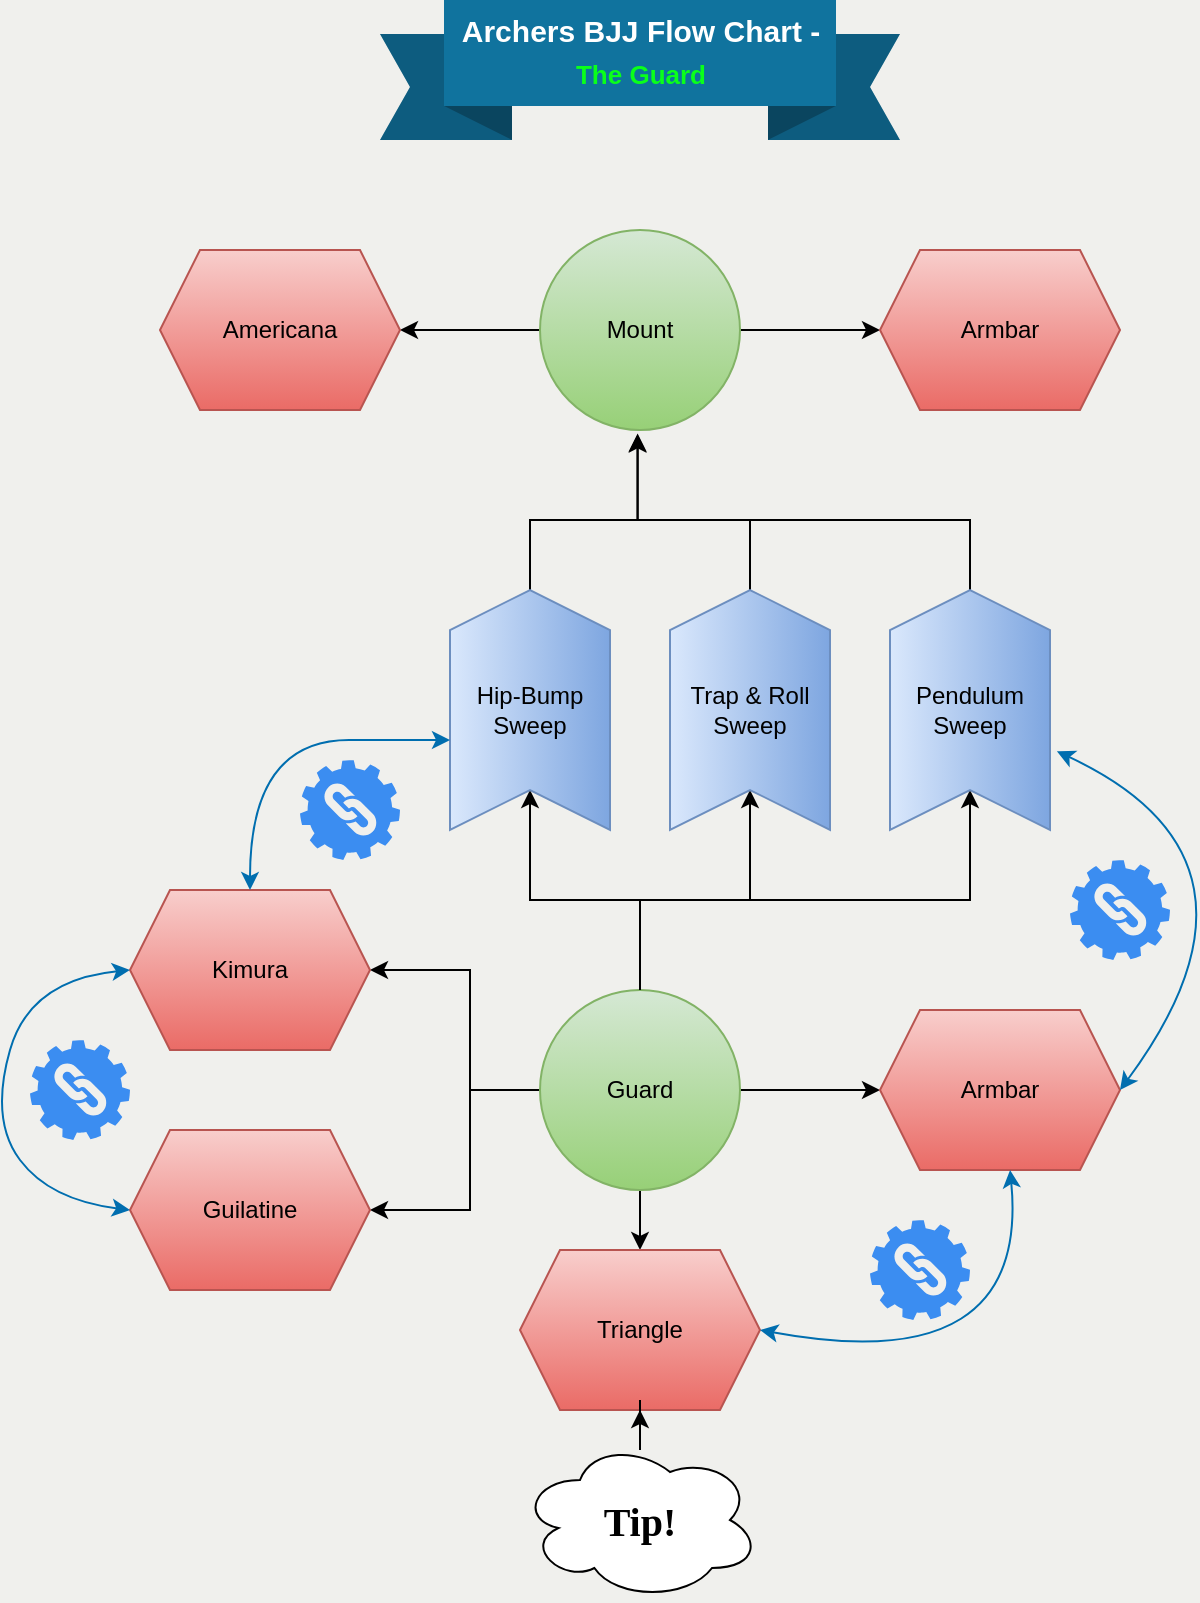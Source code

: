 <mxfile version="20.2.8" type="google" pages="2"><diagram id="RHRc06o90B0G3YN6aEEO" name="Page-1"><mxGraphModel grid="1" page="1" gridSize="10" guides="1" tooltips="1" connect="1" arrows="1" fold="1" pageScale="1" pageWidth="850" pageHeight="1100" background="#F0F0ED" math="0" shadow="0"><root><mxCell id="0"/><mxCell id="1" parent="0"/><mxCell id="kUcw-zfCLFSHsj6Chycs-20" value="" style="edgeStyle=orthogonalEdgeStyle;rounded=0;orthogonalLoop=1;jettySize=auto;html=1;sketch=0;" edge="1" parent="1" source="kUcw-zfCLFSHsj6Chycs-16" target="kUcw-zfCLFSHsj6Chycs-19"><mxGeometry relative="1" as="geometry"/></mxCell><mxCell id="kUcw-zfCLFSHsj6Chycs-22" value="" style="edgeStyle=orthogonalEdgeStyle;rounded=0;orthogonalLoop=1;jettySize=auto;html=1;sketch=0;" edge="1" parent="1" source="kUcw-zfCLFSHsj6Chycs-16" target="kUcw-zfCLFSHsj6Chycs-21"><mxGeometry relative="1" as="geometry"/></mxCell><mxCell id="kUcw-zfCLFSHsj6Chycs-24" value="" style="edgeStyle=orthogonalEdgeStyle;rounded=0;orthogonalLoop=1;jettySize=auto;html=1;entryX=1;entryY=0.5;entryDx=0;entryDy=0;sketch=0;" edge="1" parent="1" source="kUcw-zfCLFSHsj6Chycs-16" target="kUcw-zfCLFSHsj6Chycs-23"><mxGeometry relative="1" as="geometry"><Array as="points"><mxPoint x="340" y="685"/><mxPoint x="340" y="745"/></Array></mxGeometry></mxCell><mxCell id="kUcw-zfCLFSHsj6Chycs-30" value="" style="edgeStyle=orthogonalEdgeStyle;rounded=0;orthogonalLoop=1;jettySize=auto;html=1;sketch=0;" edge="1" parent="1" source="kUcw-zfCLFSHsj6Chycs-16" target="kUcw-zfCLFSHsj6Chycs-17"><mxGeometry relative="1" as="geometry"><Array as="points"><mxPoint x="425" y="590"/><mxPoint x="370" y="590"/></Array></mxGeometry></mxCell><UserObject label="Guard" link="https://www.youtube.com/watch?v=URGwWYwdoAs" linkTarget="_blank" id="kUcw-zfCLFSHsj6Chycs-16"><mxCell style="ellipse;whiteSpace=wrap;html=1;aspect=fixed;fillColor=#d5e8d4;strokeColor=#82b366;gradientColor=#97d077;sketch=0;" vertex="1" parent="1"><mxGeometry x="375" y="635" width="100" height="100" as="geometry"/></mxCell></UserObject><mxCell id="kUcw-zfCLFSHsj6Chycs-32" value="" style="edgeStyle=orthogonalEdgeStyle;rounded=0;orthogonalLoop=1;jettySize=auto;html=1;exitX=0.5;exitY=0;exitDx=0;exitDy=0;entryX=0;entryY=0.5;entryDx=0;entryDy=0;sketch=0;" edge="1" parent="1" source="kUcw-zfCLFSHsj6Chycs-16" target="kUcw-zfCLFSHsj6Chycs-31"><mxGeometry relative="1" as="geometry"><mxPoint x="430" y="635" as="sourcePoint"/><Array as="points"><mxPoint x="425" y="590"/><mxPoint x="480" y="590"/></Array></mxGeometry></mxCell><mxCell id="kUcw-zfCLFSHsj6Chycs-46" value="" style="edgeStyle=orthogonalEdgeStyle;rounded=0;orthogonalLoop=1;jettySize=auto;html=1;startArrow=none;startFill=0;entryX=0.488;entryY=1.022;entryDx=0;entryDy=0;entryPerimeter=0;sketch=0;" edge="1" parent="1" source="kUcw-zfCLFSHsj6Chycs-17" target="kUcw-zfCLFSHsj6Chycs-42"><mxGeometry relative="1" as="geometry"><mxPoint x="420" y="235" as="targetPoint"/><Array as="points"><mxPoint x="370" y="400"/><mxPoint x="424" y="400"/></Array></mxGeometry></mxCell><UserObject label="Hip-Bump Sweep" link="https://www.youtube.com/watch?v=86eSdQYSjxA" linkTarget="_blank" id="kUcw-zfCLFSHsj6Chycs-17"><mxCell style="shape=step;perimeter=stepPerimeter;whiteSpace=wrap;html=1;fixedSize=1;direction=north;fillColor=#dae8fc;gradientColor=#7ea6e0;strokeColor=#6c8ebf;sketch=0;" vertex="1" parent="1"><mxGeometry x="330" y="435" width="80" height="120" as="geometry"/></mxCell></UserObject><mxCell id="YJ8gG106QdiJnMOYsoUm-4" value="" style="edgeStyle=orthogonalEdgeStyle;rounded=0;orthogonalLoop=1;jettySize=auto;html=1;fontFamily=Garamond;fontSize=20;startArrow=none;startFill=0;" edge="1" parent="1" target="YJ8gG106QdiJnMOYsoUm-3"><mxGeometry relative="1" as="geometry"><mxPoint x="479.786" y="590" as="sourcePoint"/><Array as="points"><mxPoint x="590" y="590"/></Array></mxGeometry></mxCell><UserObject label="Armbar" link="https://www.youtube.com/watch?v=pQ43Oy5k9yQ" linkTarget="_blank" id="kUcw-zfCLFSHsj6Chycs-19"><mxCell style="shape=hexagon;perimeter=hexagonPerimeter2;whiteSpace=wrap;html=1;fixedSize=1;fillColor=#f8cecc;gradientColor=#ea6b66;strokeColor=#b85450;sketch=0;" vertex="1" parent="1"><mxGeometry x="545" y="645" width="120" height="80" as="geometry"/></mxCell></UserObject><UserObject label="Triangle" link="https://www.youtube.com/watch?v=LDE0fkzZT6I&amp;t=1s" linkTarget="_blank" id="kUcw-zfCLFSHsj6Chycs-21"><mxCell style="shape=hexagon;perimeter=hexagonPerimeter2;whiteSpace=wrap;html=1;fixedSize=1;fillColor=#f8cecc;gradientColor=#ea6b66;strokeColor=#b85450;sketch=0;" vertex="1" parent="1"><mxGeometry x="365" y="765" width="120" height="80" as="geometry"/></mxCell></UserObject><mxCell id="kUcw-zfCLFSHsj6Chycs-26" value="" style="edgeStyle=orthogonalEdgeStyle;rounded=0;orthogonalLoop=1;jettySize=auto;html=1;entryX=1;entryY=0.5;entryDx=0;entryDy=0;sketch=0;" edge="1" parent="1" target="kUcw-zfCLFSHsj6Chycs-25"><mxGeometry relative="1" as="geometry"><mxPoint x="370" y="685" as="sourcePoint"/><mxPoint x="290" y="625" as="targetPoint"/><Array as="points"><mxPoint x="340" y="685"/><mxPoint x="340" y="625"/></Array></mxGeometry></mxCell><UserObject label="Guilatine" link="https://www.youtube.com/watch?v=UbcqJETDUY8" linkTarget="_blank" id="kUcw-zfCLFSHsj6Chycs-23"><mxCell style="shape=hexagon;perimeter=hexagonPerimeter2;whiteSpace=wrap;html=1;fixedSize=1;fillColor=#f8cecc;gradientColor=#ea6b66;strokeColor=#b85450;sketch=0;" vertex="1" parent="1"><mxGeometry x="170" y="705" width="120" height="80" as="geometry"/></mxCell></UserObject><UserObject label="Kimura" link="https://www.youtube.com/watch?v=mVkKOPNGvjA" id="kUcw-zfCLFSHsj6Chycs-25"><mxCell style="shape=hexagon;perimeter=hexagonPerimeter2;whiteSpace=wrap;html=1;fixedSize=1;fillColor=#f8cecc;gradientColor=#ea6b66;strokeColor=#b85450;sketch=0;" vertex="1" parent="1"><mxGeometry x="170" y="585" width="120" height="80" as="geometry"/></mxCell></UserObject><mxCell id="kUcw-zfCLFSHsj6Chycs-44" value="" style="edgeStyle=orthogonalEdgeStyle;rounded=0;orthogonalLoop=1;jettySize=auto;html=1;startArrow=none;startFill=0;entryX=0.488;entryY=1.017;entryDx=0;entryDy=0;entryPerimeter=0;sketch=0;" edge="1" parent="1" source="kUcw-zfCLFSHsj6Chycs-31" target="kUcw-zfCLFSHsj6Chycs-42"><mxGeometry relative="1" as="geometry"><mxPoint x="430" y="235" as="targetPoint"/><Array as="points"><mxPoint x="480" y="400"/><mxPoint x="424" y="400"/></Array></mxGeometry></mxCell><UserObject label="Trap &amp;amp; Roll Sweep" linkTarget="_blank" link="https://www.youtube.com/watch?v=NkUO9Gw5S1s" id="kUcw-zfCLFSHsj6Chycs-31"><mxCell style="shape=step;perimeter=stepPerimeter;whiteSpace=wrap;html=1;fixedSize=1;direction=north;fillColor=#dae8fc;gradientColor=#7ea6e0;strokeColor=#6c8ebf;sketch=0;" vertex="1" parent="1"><mxGeometry x="440" y="435" width="80" height="120" as="geometry"/></mxCell></UserObject><mxCell id="kUcw-zfCLFSHsj6Chycs-40" value="" style="endArrow=classic;html=1;exitX=0.5;exitY=0;exitDx=0;exitDy=0;startArrow=classic;startFill=1;fillColor=#1ba1e2;strokeColor=#006EAF;sketch=0;curved=1;edgeStyle=orthogonalEdgeStyle;" edge="1" parent="1" source="kUcw-zfCLFSHsj6Chycs-25"><mxGeometry width="50" height="50" relative="1" as="geometry"><mxPoint x="330" y="595" as="sourcePoint"/><mxPoint x="330" y="510" as="targetPoint"/><Array as="points"><mxPoint x="230" y="510"/><mxPoint x="329" y="510"/></Array></mxGeometry></mxCell><mxCell id="kUcw-zfCLFSHsj6Chycs-41" value="" style="curved=1;endArrow=classic;html=1;rounded=0;exitX=1;exitY=0.5;exitDx=0;exitDy=0;startArrow=classic;startFill=1;fillColor=#1ba1e2;strokeColor=#006EAF;entryX=0.542;entryY=1;entryDx=0;entryDy=0;entryPerimeter=0;sketch=0;" edge="1" parent="1" source="kUcw-zfCLFSHsj6Chycs-21" target="kUcw-zfCLFSHsj6Chycs-19"><mxGeometry width="50" height="50" relative="1" as="geometry"><mxPoint x="610" y="855" as="sourcePoint"/><mxPoint x="610" y="735" as="targetPoint"/><Array as="points"><mxPoint x="620" y="830"/></Array></mxGeometry></mxCell><mxCell id="kUcw-zfCLFSHsj6Chycs-48" value="" style="edgeStyle=orthogonalEdgeStyle;rounded=0;orthogonalLoop=1;jettySize=auto;html=1;startArrow=none;startFill=0;sketch=0;" edge="1" parent="1" source="kUcw-zfCLFSHsj6Chycs-42" target="kUcw-zfCLFSHsj6Chycs-47"><mxGeometry relative="1" as="geometry"/></mxCell><mxCell id="kUcw-zfCLFSHsj6Chycs-50" value="" style="edgeStyle=orthogonalEdgeStyle;rounded=0;orthogonalLoop=1;jettySize=auto;html=1;startArrow=none;startFill=0;sketch=0;" edge="1" parent="1" source="kUcw-zfCLFSHsj6Chycs-42" target="kUcw-zfCLFSHsj6Chycs-49"><mxGeometry relative="1" as="geometry"/></mxCell><UserObject label="Mount" link="https://www.youtube.com/watch?v=kft2AkvKhWU" id="kUcw-zfCLFSHsj6Chycs-42"><mxCell style="ellipse;whiteSpace=wrap;html=1;aspect=fixed;fillColor=#d5e8d4;strokeColor=#82b366;gradientColor=#97d077;sketch=0;" vertex="1" parent="1"><mxGeometry x="375" y="255" width="100" height="100" as="geometry"/></mxCell></UserObject><UserObject label="Armbar" link="https://www.youtube.com/watch?v=GshEzcqlUbY&amp;t=29s" linkTarget="_blank" id="kUcw-zfCLFSHsj6Chycs-47"><mxCell style="shape=hexagon;perimeter=hexagonPerimeter2;whiteSpace=wrap;html=1;fixedSize=1;fillColor=#f8cecc;strokeColor=#b85450;gradientColor=#ea6b66;sketch=0;" vertex="1" parent="1"><mxGeometry x="545" y="265" width="120" height="80" as="geometry"/></mxCell></UserObject><UserObject label="Americana" link="https://www.youtube.com/watch?v=YMKhFGgSP7c" id="kUcw-zfCLFSHsj6Chycs-49"><mxCell style="shape=hexagon;perimeter=hexagonPerimeter2;whiteSpace=wrap;html=1;fixedSize=1;fillColor=#f8cecc;strokeColor=#b85450;gradientColor=#ea6b66;sketch=0;" vertex="1" parent="1"><mxGeometry x="185" y="265" width="120" height="80" as="geometry"/></mxCell></UserObject><mxCell id="kUcw-zfCLFSHsj6Chycs-51" value="&lt;font style=&quot;&quot;&gt;&lt;font style=&quot;font-size: 15px;&quot;&gt;Archers BJJ Flow Chart - &lt;/font&gt;&lt;font style=&quot;font-size: 13px;&quot; color=&quot;#0aff1b&quot;&gt;&lt;br&gt;&lt;/font&gt;&lt;/font&gt;&lt;p style=&quot;line-height: 0; font-size: 13px;&quot;&gt;&lt;font style=&quot;font-size: 13px;&quot; color=&quot;#0aff1b&quot;&gt;The Guard&lt;/font&gt;&lt;/p&gt;" style="html=1;shape=mxgraph.infographic.banner;dx=32;dy=17;notch=15;fillColor=#10739E;strokeColor=none;align=center;verticalAlign=middle;fontColor=#ffffff;fontSize=14;fontStyle=1;spacingBottom=15;sketch=0;" vertex="1" parent="1"><mxGeometry x="295" y="140" width="260" height="70" as="geometry"/></mxCell><mxCell id="kUcw-zfCLFSHsj6Chycs-52" value="" style="curved=1;endArrow=classic;html=1;rounded=0;exitX=0;exitY=0.5;exitDx=0;exitDy=0;startArrow=classic;startFill=1;fillColor=#1ba1e2;strokeColor=#006EAF;entryX=0;entryY=0.5;entryDx=0;entryDy=0;sketch=0;" edge="1" parent="1" source="kUcw-zfCLFSHsj6Chycs-23" target="kUcw-zfCLFSHsj6Chycs-25"><mxGeometry width="50" height="50" relative="1" as="geometry"><mxPoint x="60" y="709.0" as="sourcePoint"/><mxPoint x="158.8" y="625.36" as="targetPoint"/><Array as="points"><mxPoint x="130" y="740"/><mxPoint x="100" y="700"/><mxPoint x="120" y="630"/></Array></mxGeometry></mxCell><UserObject label="" link="https://www.youtube.com/watch?v=CCos35cv5T8" linkTarget="_blank" id="kUcw-zfCLFSHsj6Chycs-54"><mxCell style="sketch=0;html=1;aspect=fixed;strokeColor=none;shadow=0;align=center;verticalAlign=top;fillColor=#3B8DF1;shape=mxgraph.gcp2.gear_chain;fontSize=16;" vertex="1" parent="1"><mxGeometry x="255" y="520" width="50" height="50" as="geometry"/></mxCell></UserObject><UserObject label="" linkTarget="_blank" link="https://www.youtube.com/watch?v=58ItAArEM4s" id="kUcw-zfCLFSHsj6Chycs-56"><mxCell style="sketch=0;html=1;aspect=fixed;strokeColor=none;shadow=0;align=center;verticalAlign=top;fillColor=#3B8DF1;shape=mxgraph.gcp2.gear_chain;fontSize=16;" vertex="1" parent="1"><mxGeometry x="640" y="570" width="50" height="50" as="geometry"/></mxCell></UserObject><UserObject label="" link="https://www.youtube.com/watch?v=D6wtlUA6-O0&amp;t=169s" linkTarget="_blank" id="hy_vwSvZdr9eCX5FRuw0-1"><mxCell style="sketch=0;html=1;aspect=fixed;strokeColor=none;shadow=0;align=center;verticalAlign=top;fillColor=#3B8DF1;shape=mxgraph.gcp2.gear_chain;fontSize=16;" vertex="1" parent="1"><mxGeometry x="120" y="660" width="50" height="50" as="geometry"/></mxCell></UserObject><mxCell id="YJ8gG106QdiJnMOYsoUm-2" value="" style="edgeStyle=orthogonalEdgeStyle;rounded=0;orthogonalLoop=1;jettySize=auto;html=1;" edge="1" parent="1" source="YJ8gG106QdiJnMOYsoUm-1" target="kUcw-zfCLFSHsj6Chycs-21"><mxGeometry relative="1" as="geometry"/></mxCell><UserObject label="&lt;font style=&quot;font-size: 20px;&quot;&gt;&lt;b&gt;Tip!&lt;/b&gt;&lt;/font&gt;" link="https://www.youtube.com/watch?v=-8uhoxoGwwc" linkTarget="_blank" id="YJ8gG106QdiJnMOYsoUm-1"><mxCell style="ellipse;shape=cloud;whiteSpace=wrap;html=1;fontFamily=Garamond;" vertex="1" parent="1"><mxGeometry x="365" y="860" width="120" height="80" as="geometry"/></mxCell></UserObject><mxCell id="YJ8gG106QdiJnMOYsoUm-7" value="" style="edgeStyle=orthogonalEdgeStyle;rounded=0;orthogonalLoop=1;jettySize=auto;html=1;fontFamily=Garamond;fontSize=20;startArrow=none;startFill=0;endArrow=none;endFill=0;exitX=1;exitY=0.5;exitDx=0;exitDy=0;" edge="1" parent="1" source="YJ8gG106QdiJnMOYsoUm-3"><mxGeometry relative="1" as="geometry"><mxPoint x="480" y="400" as="targetPoint"/><Array as="points"><mxPoint x="590" y="400"/></Array></mxGeometry></mxCell><UserObject label="Pendulum Sweep" link="https://www.youtube.com/watch?v=SuVrbJk2k0E" linkTarget="_blank" id="YJ8gG106QdiJnMOYsoUm-3"><mxCell style="shape=step;perimeter=stepPerimeter;whiteSpace=wrap;html=1;fixedSize=1;fillColor=#dae8fc;strokeColor=#6c8ebf;gradientColor=#7ea6e0;sketch=0;direction=north;" vertex="1" parent="1"><mxGeometry x="550" y="435" width="80" height="120" as="geometry"/></mxCell></UserObject><UserObject label="" linkTarget="_blank" link="https://www.youtube.com/watch?v=tZa73s0RmAY&amp;t=282s" id="YJ8gG106QdiJnMOYsoUm-5"><mxCell style="sketch=0;html=1;aspect=fixed;strokeColor=none;shadow=0;align=center;verticalAlign=top;fillColor=#3B8DF1;shape=mxgraph.gcp2.gear_chain;fontSize=16;" vertex="1" parent="1"><mxGeometry x="540" y="750" width="50" height="50" as="geometry"/></mxCell></UserObject><mxCell id="YJ8gG106QdiJnMOYsoUm-6" value="" style="curved=1;endArrow=classic;html=1;rounded=0;exitX=1;exitY=0.5;exitDx=0;exitDy=0;startArrow=classic;startFill=1;fillColor=#1ba1e2;strokeColor=#006EAF;entryX=0.328;entryY=1.043;entryDx=0;entryDy=0;entryPerimeter=0;sketch=0;" edge="1" parent="1" source="kUcw-zfCLFSHsj6Chycs-19" target="YJ8gG106QdiJnMOYsoUm-3"><mxGeometry width="50" height="50" relative="1" as="geometry"><mxPoint x="665" y="680" as="sourcePoint"/><mxPoint x="790.04" y="600" as="targetPoint"/><Array as="points"><mxPoint x="750" y="570"/></Array></mxGeometry></mxCell></root></mxGraphModel></diagram><diagram id="DTny2gwIFkRl_x-Ey43Z" name="Page-2"><mxGraphModel grid="1" page="1" gridSize="10" guides="1" tooltips="1" connect="1" arrows="1" fold="1" pageScale="1" pageWidth="850" pageHeight="1100" math="0" shadow="0"><root><mxCell id="0"/><mxCell id="1" parent="0"/><mxCell id="uhjwbvN9iO-qEJg3BFRR-1" value="" style="edgeStyle=orthogonalEdgeStyle;rounded=0;orthogonalLoop=1;jettySize=auto;html=1;sketch=0;" edge="1" parent="1" source="uhjwbvN9iO-qEJg3BFRR-5" target="uhjwbvN9iO-qEJg3BFRR-10"><mxGeometry relative="1" as="geometry"/></mxCell><mxCell id="uhjwbvN9iO-qEJg3BFRR-2" value="" style="edgeStyle=orthogonalEdgeStyle;rounded=0;orthogonalLoop=1;jettySize=auto;html=1;sketch=0;" edge="1" parent="1" source="uhjwbvN9iO-qEJg3BFRR-5" target="uhjwbvN9iO-qEJg3BFRR-11"><mxGeometry relative="1" as="geometry"/></mxCell><mxCell id="uhjwbvN9iO-qEJg3BFRR-3" value="" style="edgeStyle=orthogonalEdgeStyle;rounded=0;orthogonalLoop=1;jettySize=auto;html=1;entryX=1;entryY=0.5;entryDx=0;entryDy=0;sketch=0;" edge="1" parent="1" source="uhjwbvN9iO-qEJg3BFRR-5" target="uhjwbvN9iO-qEJg3BFRR-13"><mxGeometry relative="1" as="geometry"><Array as="points"><mxPoint x="340" y="615"/><mxPoint x="340" y="675"/></Array></mxGeometry></mxCell><mxCell id="uhjwbvN9iO-qEJg3BFRR-4" value="" style="edgeStyle=orthogonalEdgeStyle;rounded=0;orthogonalLoop=1;jettySize=auto;html=1;sketch=0;" edge="1" parent="1" source="uhjwbvN9iO-qEJg3BFRR-5" target="uhjwbvN9iO-qEJg3BFRR-8"><mxGeometry relative="1" as="geometry"><Array as="points"><mxPoint x="425" y="520"/><mxPoint x="370" y="520"/></Array></mxGeometry></mxCell><UserObject label="Guard" link="https://www.youtube.com/watch?v=URGwWYwdoAs" linkTarget="_blank" id="uhjwbvN9iO-qEJg3BFRR-5"><mxCell style="ellipse;whiteSpace=wrap;html=1;aspect=fixed;fillColor=#d5e8d4;strokeColor=#82b366;gradientColor=#97d077;sketch=0;" vertex="1" parent="1"><mxGeometry x="375" y="565" width="100" height="100" as="geometry"/></mxCell></UserObject><mxCell id="uhjwbvN9iO-qEJg3BFRR-6" value="" style="edgeStyle=orthogonalEdgeStyle;rounded=0;orthogonalLoop=1;jettySize=auto;html=1;exitX=0.5;exitY=0;exitDx=0;exitDy=0;entryX=0;entryY=0.5;entryDx=0;entryDy=0;sketch=0;" edge="1" parent="1" source="uhjwbvN9iO-qEJg3BFRR-5" target="uhjwbvN9iO-qEJg3BFRR-16"><mxGeometry relative="1" as="geometry"><mxPoint x="430" y="565" as="sourcePoint"/><Array as="points"><mxPoint x="425" y="520"/><mxPoint x="480" y="520"/></Array></mxGeometry></mxCell><mxCell id="uhjwbvN9iO-qEJg3BFRR-7" value="" style="edgeStyle=orthogonalEdgeStyle;rounded=0;orthogonalLoop=1;jettySize=auto;html=1;startArrow=none;startFill=0;entryX=0.488;entryY=1.022;entryDx=0;entryDy=0;entryPerimeter=0;sketch=0;" edge="1" parent="1" source="uhjwbvN9iO-qEJg3BFRR-8" target="uhjwbvN9iO-qEJg3BFRR-21"><mxGeometry relative="1" as="geometry"><mxPoint x="420" y="165" as="targetPoint"/><Array as="points"><mxPoint x="370" y="330"/><mxPoint x="424" y="330"/></Array></mxGeometry></mxCell><UserObject label="Hip-Bump Sweep" link="https://www.youtube.com/watch?v=86eSdQYSjxA" linkTarget="_blank" id="uhjwbvN9iO-qEJg3BFRR-8"><mxCell style="shape=step;perimeter=stepPerimeter;whiteSpace=wrap;html=1;fixedSize=1;direction=north;fillColor=#dae8fc;gradientColor=#7ea6e0;strokeColor=#6c8ebf;sketch=0;" vertex="1" parent="1"><mxGeometry x="330" y="365" width="80" height="120" as="geometry"/></mxCell></UserObject><mxCell id="uhjwbvN9iO-qEJg3BFRR-9" value="" style="edgeStyle=orthogonalEdgeStyle;rounded=0;orthogonalLoop=1;jettySize=auto;html=1;fontFamily=Garamond;fontSize=20;startArrow=none;startFill=0;" edge="1" parent="1" target="uhjwbvN9iO-qEJg3BFRR-32"><mxGeometry relative="1" as="geometry"><mxPoint x="479.786" y="520" as="sourcePoint"/><Array as="points"><mxPoint x="590" y="520"/></Array></mxGeometry></mxCell><UserObject label="Armbar" link="https://www.youtube.com/watch?v=pQ43Oy5k9yQ" linkTarget="_blank" id="uhjwbvN9iO-qEJg3BFRR-10"><mxCell style="shape=hexagon;perimeter=hexagonPerimeter2;whiteSpace=wrap;html=1;fixedSize=1;fillColor=#f8cecc;gradientColor=#ea6b66;strokeColor=#b85450;sketch=0;" vertex="1" parent="1"><mxGeometry x="545" y="575" width="120" height="80" as="geometry"/></mxCell></UserObject><UserObject label="Triangle" link="https://www.youtube.com/watch?v=LDE0fkzZT6I&amp;t=1s" linkTarget="_blank" id="uhjwbvN9iO-qEJg3BFRR-11"><mxCell style="shape=hexagon;perimeter=hexagonPerimeter2;whiteSpace=wrap;html=1;fixedSize=1;fillColor=#f8cecc;gradientColor=#ea6b66;strokeColor=#b85450;sketch=0;" vertex="1" parent="1"><mxGeometry x="365" y="695" width="120" height="80" as="geometry"/></mxCell></UserObject><mxCell id="uhjwbvN9iO-qEJg3BFRR-12" value="" style="edgeStyle=orthogonalEdgeStyle;rounded=0;orthogonalLoop=1;jettySize=auto;html=1;entryX=1;entryY=0.5;entryDx=0;entryDy=0;sketch=0;" edge="1" parent="1" target="uhjwbvN9iO-qEJg3BFRR-14"><mxGeometry relative="1" as="geometry"><mxPoint x="370" y="615" as="sourcePoint"/><mxPoint x="290" y="555" as="targetPoint"/><Array as="points"><mxPoint x="340" y="615"/><mxPoint x="340" y="555"/></Array></mxGeometry></mxCell><UserObject label="Guilatine" link="https://www.youtube.com/watch?v=UbcqJETDUY8" linkTarget="_blank" id="uhjwbvN9iO-qEJg3BFRR-13"><mxCell style="shape=hexagon;perimeter=hexagonPerimeter2;whiteSpace=wrap;html=1;fixedSize=1;fillColor=#f8cecc;gradientColor=#ea6b66;strokeColor=#b85450;sketch=0;" vertex="1" parent="1"><mxGeometry x="170" y="635" width="120" height="80" as="geometry"/></mxCell></UserObject><UserObject label="Kimura" link="https://www.youtube.com/watch?v=mVkKOPNGvjA" id="uhjwbvN9iO-qEJg3BFRR-14"><mxCell style="shape=hexagon;perimeter=hexagonPerimeter2;whiteSpace=wrap;html=1;fixedSize=1;fillColor=#f8cecc;gradientColor=#ea6b66;strokeColor=#b85450;sketch=0;" vertex="1" parent="1"><mxGeometry x="170" y="515" width="120" height="80" as="geometry"/></mxCell></UserObject><mxCell id="uhjwbvN9iO-qEJg3BFRR-15" value="" style="edgeStyle=orthogonalEdgeStyle;rounded=0;orthogonalLoop=1;jettySize=auto;html=1;startArrow=none;startFill=0;entryX=0.488;entryY=1.017;entryDx=0;entryDy=0;entryPerimeter=0;sketch=0;" edge="1" parent="1" source="uhjwbvN9iO-qEJg3BFRR-16" target="uhjwbvN9iO-qEJg3BFRR-21"><mxGeometry relative="1" as="geometry"><mxPoint x="430" y="165" as="targetPoint"/><Array as="points"><mxPoint x="480" y="330"/><mxPoint x="424" y="330"/></Array></mxGeometry></mxCell><UserObject label="Trap &amp;amp; Roll Sweep" linkTarget="_blank" link="https://www.youtube.com/watch?v=NkUO9Gw5S1s" id="uhjwbvN9iO-qEJg3BFRR-16"><mxCell style="shape=step;perimeter=stepPerimeter;whiteSpace=wrap;html=1;fixedSize=1;direction=north;fillColor=#dae8fc;gradientColor=#7ea6e0;strokeColor=#6c8ebf;sketch=0;" vertex="1" parent="1"><mxGeometry x="440" y="365" width="80" height="120" as="geometry"/></mxCell></UserObject><mxCell id="uhjwbvN9iO-qEJg3BFRR-17" value="" style="endArrow=classic;html=1;exitX=0.5;exitY=0;exitDx=0;exitDy=0;startArrow=classic;startFill=1;fillColor=#1ba1e2;strokeColor=#006EAF;sketch=0;curved=1;edgeStyle=orthogonalEdgeStyle;" edge="1" parent="1" source="uhjwbvN9iO-qEJg3BFRR-14"><mxGeometry width="50" height="50" relative="1" as="geometry"><mxPoint x="330" y="525" as="sourcePoint"/><mxPoint x="330" y="440" as="targetPoint"/><Array as="points"><mxPoint x="230" y="440"/><mxPoint x="329" y="440"/></Array></mxGeometry></mxCell><mxCell id="uhjwbvN9iO-qEJg3BFRR-18" value="" style="curved=1;endArrow=classic;html=1;rounded=0;exitX=1;exitY=0.5;exitDx=0;exitDy=0;startArrow=classic;startFill=1;fillColor=#1ba1e2;strokeColor=#006EAF;entryX=0.542;entryY=1;entryDx=0;entryDy=0;entryPerimeter=0;sketch=0;" edge="1" parent="1" source="uhjwbvN9iO-qEJg3BFRR-11" target="uhjwbvN9iO-qEJg3BFRR-10"><mxGeometry width="50" height="50" relative="1" as="geometry"><mxPoint x="610" y="785" as="sourcePoint"/><mxPoint x="610" y="665" as="targetPoint"/><Array as="points"><mxPoint x="620" y="760"/></Array></mxGeometry></mxCell><mxCell id="uhjwbvN9iO-qEJg3BFRR-19" value="" style="edgeStyle=orthogonalEdgeStyle;rounded=0;orthogonalLoop=1;jettySize=auto;html=1;startArrow=none;startFill=0;sketch=0;" edge="1" parent="1" source="uhjwbvN9iO-qEJg3BFRR-21" target="uhjwbvN9iO-qEJg3BFRR-22"><mxGeometry relative="1" as="geometry"/></mxCell><mxCell id="uhjwbvN9iO-qEJg3BFRR-20" value="" style="edgeStyle=orthogonalEdgeStyle;rounded=0;orthogonalLoop=1;jettySize=auto;html=1;startArrow=none;startFill=0;sketch=0;" edge="1" parent="1" source="uhjwbvN9iO-qEJg3BFRR-21" target="uhjwbvN9iO-qEJg3BFRR-23"><mxGeometry relative="1" as="geometry"/></mxCell><UserObject label="Back" link="https://www.youtube.com/watch?v=kft2AkvKhWU" id="uhjwbvN9iO-qEJg3BFRR-21"><mxCell style="ellipse;whiteSpace=wrap;html=1;aspect=fixed;fillColor=#d5e8d4;strokeColor=#82b366;gradientColor=#97d077;sketch=0;" vertex="1" parent="1"><mxGeometry x="375" y="185" width="100" height="100" as="geometry"/></mxCell></UserObject><UserObject label="Armbar" link="https://www.youtube.com/watch?v=GshEzcqlUbY&amp;t=29s" linkTarget="_blank" id="uhjwbvN9iO-qEJg3BFRR-22"><mxCell style="shape=hexagon;perimeter=hexagonPerimeter2;whiteSpace=wrap;html=1;fixedSize=1;fillColor=#f8cecc;strokeColor=#b85450;gradientColor=#ea6b66;sketch=0;" vertex="1" parent="1"><mxGeometry x="545" y="195" width="120" height="80" as="geometry"/></mxCell></UserObject><UserObject label="Americana" link="https://www.youtube.com/watch?v=YMKhFGgSP7c" id="uhjwbvN9iO-qEJg3BFRR-23"><mxCell style="shape=hexagon;perimeter=hexagonPerimeter2;whiteSpace=wrap;html=1;fixedSize=1;fillColor=#f8cecc;strokeColor=#b85450;gradientColor=#ea6b66;sketch=0;" vertex="1" parent="1"><mxGeometry x="185" y="195" width="120" height="80" as="geometry"/></mxCell></UserObject><mxCell id="uhjwbvN9iO-qEJg3BFRR-24" value="&lt;font style=&quot;&quot;&gt;&lt;font style=&quot;font-size: 15px;&quot;&gt;Archers BJJ Flow Chart - &lt;/font&gt;&lt;font style=&quot;font-size: 13px;&quot; color=&quot;#0aff1b&quot;&gt;&lt;br&gt;&lt;/font&gt;&lt;/font&gt;&lt;p style=&quot;line-height: 0; font-size: 13px;&quot;&gt;&lt;font color=&quot;#0aff1b&quot;&gt;Back&lt;/font&gt;&lt;/p&gt;" style="html=1;shape=mxgraph.infographic.banner;dx=32;dy=17;notch=15;fillColor=#10739E;strokeColor=none;align=center;verticalAlign=middle;fontColor=#ffffff;fontSize=14;fontStyle=1;spacingBottom=15;sketch=0;" vertex="1" parent="1"><mxGeometry x="295" y="70" width="260" height="70" as="geometry"/></mxCell><mxCell id="uhjwbvN9iO-qEJg3BFRR-25" value="" style="curved=1;endArrow=classic;html=1;rounded=0;exitX=0;exitY=0.5;exitDx=0;exitDy=0;startArrow=classic;startFill=1;fillColor=#1ba1e2;strokeColor=#006EAF;entryX=0;entryY=0.5;entryDx=0;entryDy=0;sketch=0;" edge="1" parent="1" source="uhjwbvN9iO-qEJg3BFRR-13" target="uhjwbvN9iO-qEJg3BFRR-14"><mxGeometry width="50" height="50" relative="1" as="geometry"><mxPoint x="60" y="649.0" as="sourcePoint"/><mxPoint x="158.8" y="565.36" as="targetPoint"/><Array as="points"><mxPoint x="130" y="680"/><mxPoint x="100" y="640"/><mxPoint x="120" y="570"/></Array></mxGeometry></mxCell><UserObject label="" link="https://www.youtube.com/watch?v=CCos35cv5T8" linkTarget="_blank" id="uhjwbvN9iO-qEJg3BFRR-26"><mxCell style="sketch=0;html=1;aspect=fixed;strokeColor=none;shadow=0;align=center;verticalAlign=top;fillColor=#3B8DF1;shape=mxgraph.gcp2.gear_chain;fontSize=16;" vertex="1" parent="1"><mxGeometry x="255" y="450" width="50" height="50" as="geometry"/></mxCell></UserObject><UserObject label="" linkTarget="_blank" link="https://www.youtube.com/watch?v=58ItAArEM4s" id="uhjwbvN9iO-qEJg3BFRR-27"><mxCell style="sketch=0;html=1;aspect=fixed;strokeColor=none;shadow=0;align=center;verticalAlign=top;fillColor=#3B8DF1;shape=mxgraph.gcp2.gear_chain;fontSize=16;" vertex="1" parent="1"><mxGeometry x="640" y="500" width="50" height="50" as="geometry"/></mxCell></UserObject><UserObject label="" link="https://www.youtube.com/watch?v=D6wtlUA6-O0&amp;t=169s" linkTarget="_blank" id="uhjwbvN9iO-qEJg3BFRR-28"><mxCell style="sketch=0;html=1;aspect=fixed;strokeColor=none;shadow=0;align=center;verticalAlign=top;fillColor=#3B8DF1;shape=mxgraph.gcp2.gear_chain;fontSize=16;" vertex="1" parent="1"><mxGeometry x="120" y="590" width="50" height="50" as="geometry"/></mxCell></UserObject><mxCell id="uhjwbvN9iO-qEJg3BFRR-29" value="" style="edgeStyle=orthogonalEdgeStyle;rounded=0;orthogonalLoop=1;jettySize=auto;html=1;" edge="1" parent="1" source="uhjwbvN9iO-qEJg3BFRR-30" target="uhjwbvN9iO-qEJg3BFRR-11"><mxGeometry relative="1" as="geometry"/></mxCell><UserObject label="&lt;font style=&quot;font-size: 20px;&quot;&gt;&lt;b&gt;Tip!&lt;/b&gt;&lt;/font&gt;" link="https://www.youtube.com/watch?v=-8uhoxoGwwc" linkTarget="_blank" id="uhjwbvN9iO-qEJg3BFRR-30"><mxCell style="ellipse;shape=cloud;whiteSpace=wrap;html=1;fontFamily=Garamond;" vertex="1" parent="1"><mxGeometry x="365" y="790" width="120" height="80" as="geometry"/></mxCell></UserObject><mxCell id="uhjwbvN9iO-qEJg3BFRR-31" value="" style="edgeStyle=orthogonalEdgeStyle;rounded=0;orthogonalLoop=1;jettySize=auto;html=1;fontFamily=Garamond;fontSize=20;startArrow=none;startFill=0;endArrow=none;endFill=0;exitX=1;exitY=0.5;exitDx=0;exitDy=0;" edge="1" parent="1" source="uhjwbvN9iO-qEJg3BFRR-32"><mxGeometry relative="1" as="geometry"><mxPoint x="480" y="330" as="targetPoint"/><Array as="points"><mxPoint x="590" y="330"/></Array></mxGeometry></mxCell><UserObject label="Pendulum Sweep" link="https://www.youtube.com/watch?v=SuVrbJk2k0E" linkTarget="_blank" id="uhjwbvN9iO-qEJg3BFRR-32"><mxCell style="shape=step;perimeter=stepPerimeter;whiteSpace=wrap;html=1;fixedSize=1;fillColor=#dae8fc;strokeColor=#6c8ebf;gradientColor=#7ea6e0;sketch=0;direction=north;" vertex="1" parent="1"><mxGeometry x="550" y="365" width="80" height="120" as="geometry"/></mxCell></UserObject><UserObject label="" linkTarget="_blank" link="https://www.youtube.com/watch?v=tZa73s0RmAY&amp;t=282s" id="uhjwbvN9iO-qEJg3BFRR-33"><mxCell style="sketch=0;html=1;aspect=fixed;strokeColor=none;shadow=0;align=center;verticalAlign=top;fillColor=#3B8DF1;shape=mxgraph.gcp2.gear_chain;fontSize=16;" vertex="1" parent="1"><mxGeometry x="540" y="680" width="50" height="50" as="geometry"/></mxCell></UserObject><mxCell id="uhjwbvN9iO-qEJg3BFRR-34" value="" style="curved=1;endArrow=classic;html=1;rounded=0;exitX=1;exitY=0.5;exitDx=0;exitDy=0;startArrow=classic;startFill=1;fillColor=#1ba1e2;strokeColor=#006EAF;entryX=0.328;entryY=1.043;entryDx=0;entryDy=0;entryPerimeter=0;sketch=0;" edge="1" parent="1" source="uhjwbvN9iO-qEJg3BFRR-10" target="uhjwbvN9iO-qEJg3BFRR-32"><mxGeometry width="50" height="50" relative="1" as="geometry"><mxPoint x="665" y="610" as="sourcePoint"/><mxPoint x="790.04" y="530" as="targetPoint"/><Array as="points"><mxPoint x="750" y="500"/></Array></mxGeometry></mxCell></root></mxGraphModel></diagram></mxfile>